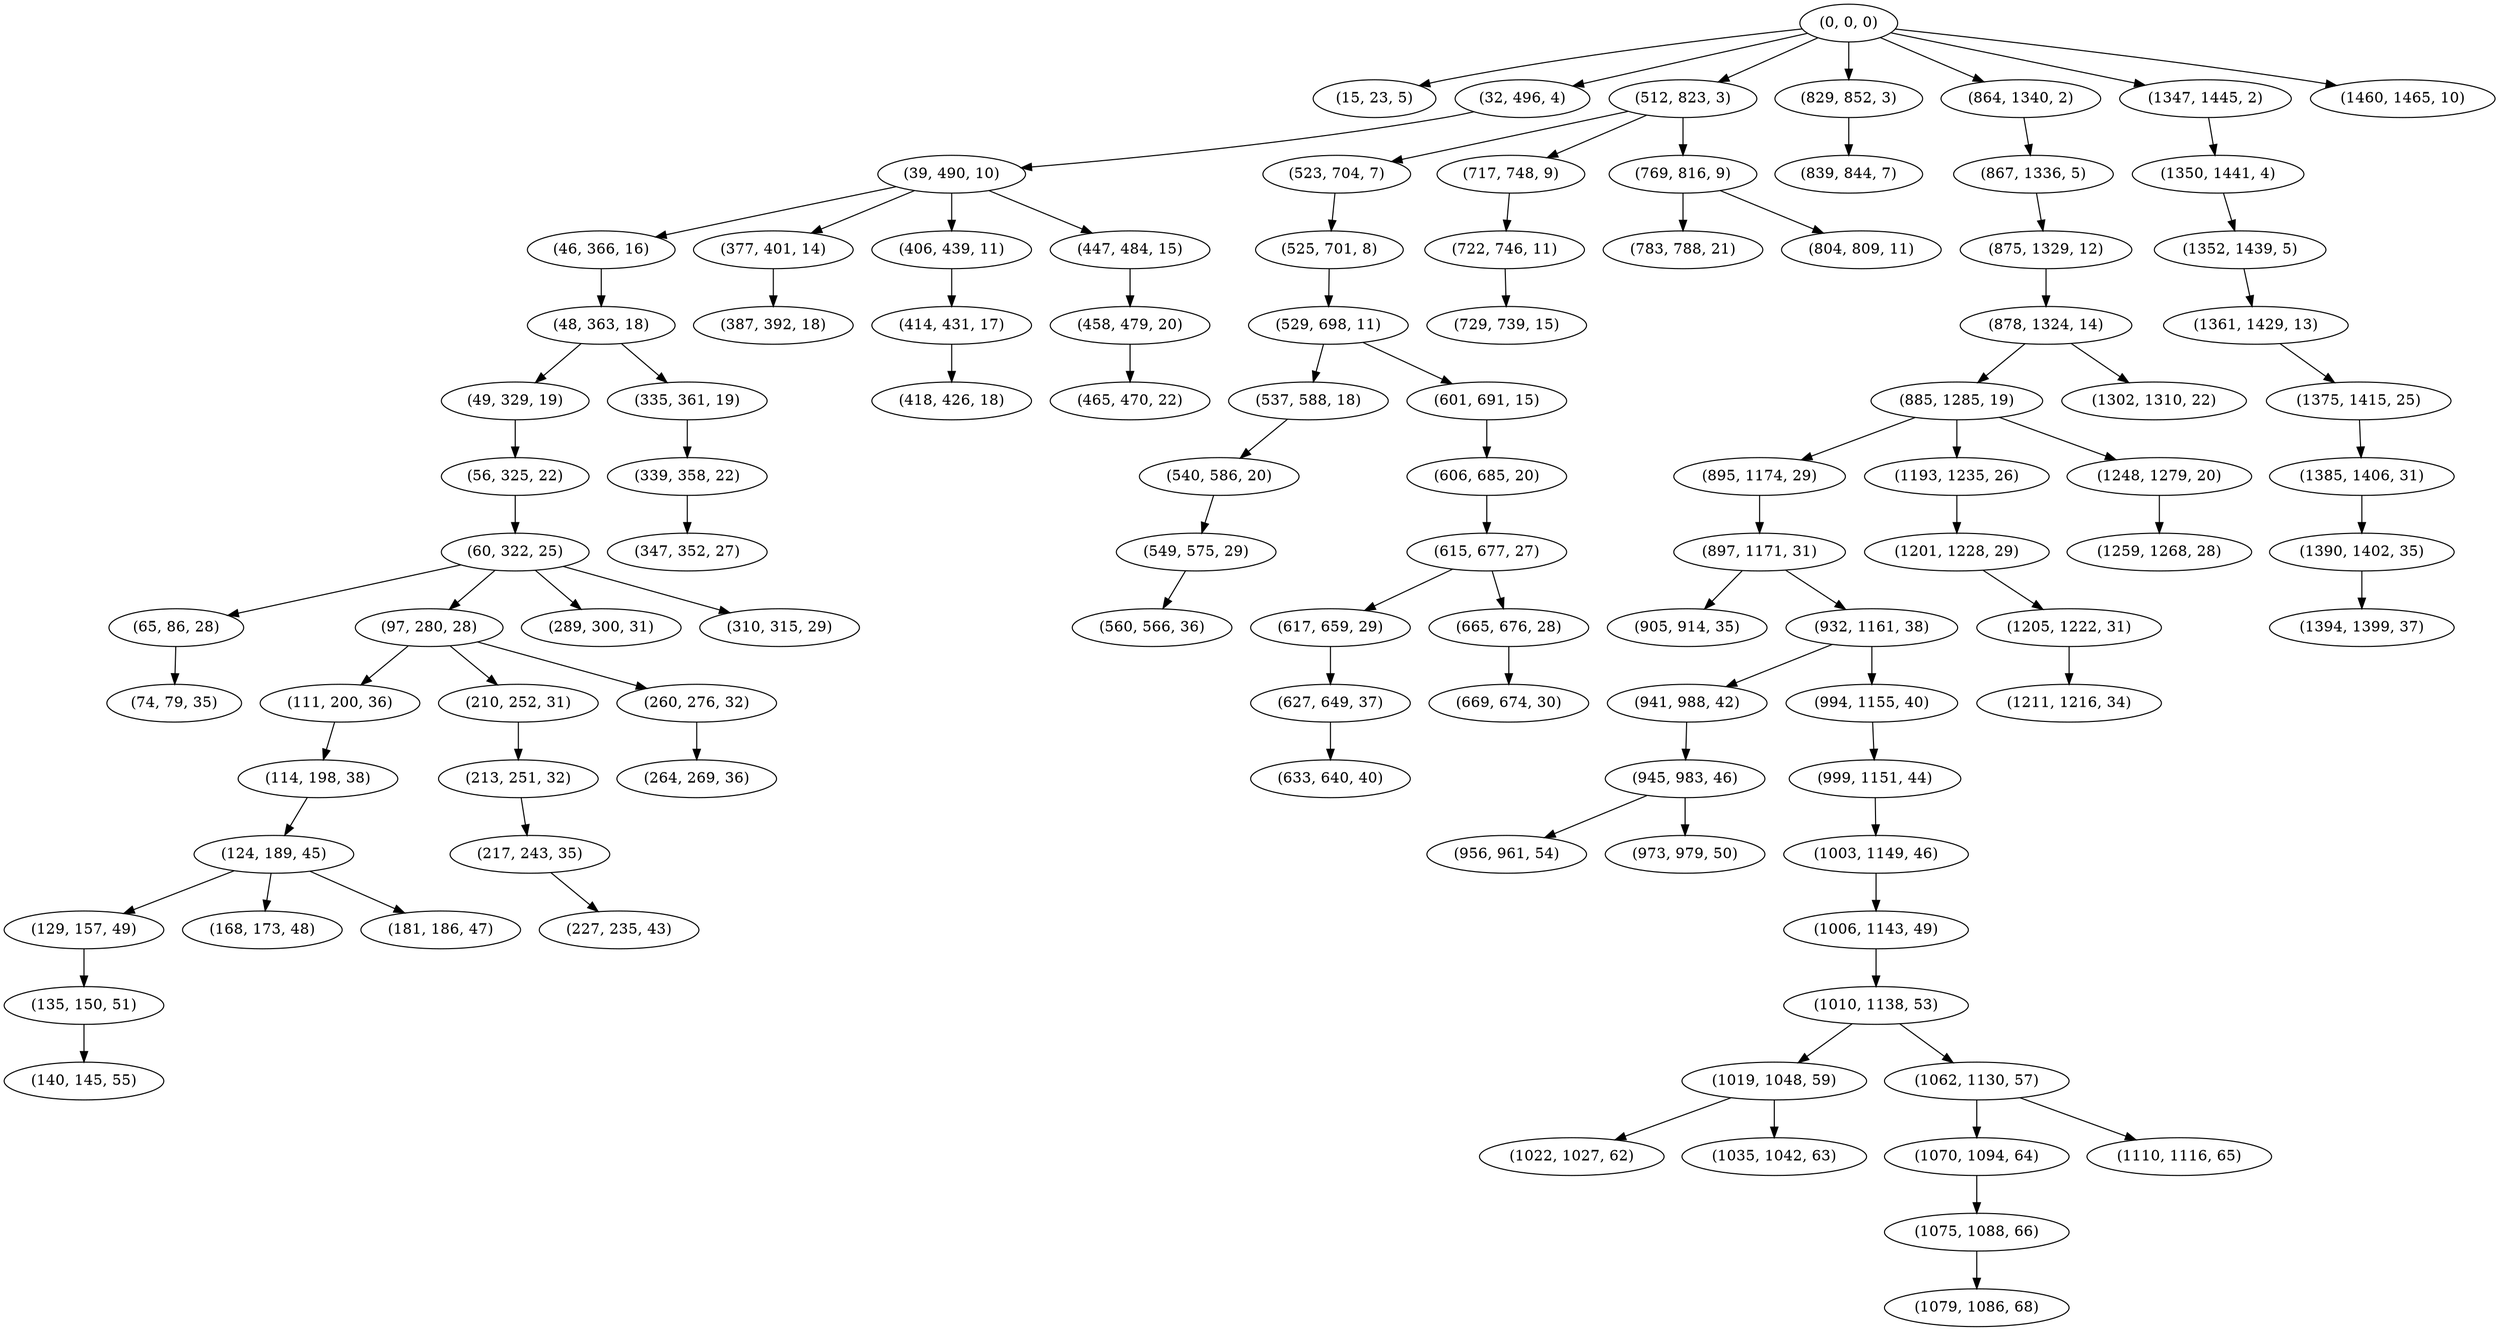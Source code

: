digraph tree {
    "(0, 0, 0)";
    "(15, 23, 5)";
    "(32, 496, 4)";
    "(39, 490, 10)";
    "(46, 366, 16)";
    "(48, 363, 18)";
    "(49, 329, 19)";
    "(56, 325, 22)";
    "(60, 322, 25)";
    "(65, 86, 28)";
    "(74, 79, 35)";
    "(97, 280, 28)";
    "(111, 200, 36)";
    "(114, 198, 38)";
    "(124, 189, 45)";
    "(129, 157, 49)";
    "(135, 150, 51)";
    "(140, 145, 55)";
    "(168, 173, 48)";
    "(181, 186, 47)";
    "(210, 252, 31)";
    "(213, 251, 32)";
    "(217, 243, 35)";
    "(227, 235, 43)";
    "(260, 276, 32)";
    "(264, 269, 36)";
    "(289, 300, 31)";
    "(310, 315, 29)";
    "(335, 361, 19)";
    "(339, 358, 22)";
    "(347, 352, 27)";
    "(377, 401, 14)";
    "(387, 392, 18)";
    "(406, 439, 11)";
    "(414, 431, 17)";
    "(418, 426, 18)";
    "(447, 484, 15)";
    "(458, 479, 20)";
    "(465, 470, 22)";
    "(512, 823, 3)";
    "(523, 704, 7)";
    "(525, 701, 8)";
    "(529, 698, 11)";
    "(537, 588, 18)";
    "(540, 586, 20)";
    "(549, 575, 29)";
    "(560, 566, 36)";
    "(601, 691, 15)";
    "(606, 685, 20)";
    "(615, 677, 27)";
    "(617, 659, 29)";
    "(627, 649, 37)";
    "(633, 640, 40)";
    "(665, 676, 28)";
    "(669, 674, 30)";
    "(717, 748, 9)";
    "(722, 746, 11)";
    "(729, 739, 15)";
    "(769, 816, 9)";
    "(783, 788, 21)";
    "(804, 809, 11)";
    "(829, 852, 3)";
    "(839, 844, 7)";
    "(864, 1340, 2)";
    "(867, 1336, 5)";
    "(875, 1329, 12)";
    "(878, 1324, 14)";
    "(885, 1285, 19)";
    "(895, 1174, 29)";
    "(897, 1171, 31)";
    "(905, 914, 35)";
    "(932, 1161, 38)";
    "(941, 988, 42)";
    "(945, 983, 46)";
    "(956, 961, 54)";
    "(973, 979, 50)";
    "(994, 1155, 40)";
    "(999, 1151, 44)";
    "(1003, 1149, 46)";
    "(1006, 1143, 49)";
    "(1010, 1138, 53)";
    "(1019, 1048, 59)";
    "(1022, 1027, 62)";
    "(1035, 1042, 63)";
    "(1062, 1130, 57)";
    "(1070, 1094, 64)";
    "(1075, 1088, 66)";
    "(1079, 1086, 68)";
    "(1110, 1116, 65)";
    "(1193, 1235, 26)";
    "(1201, 1228, 29)";
    "(1205, 1222, 31)";
    "(1211, 1216, 34)";
    "(1248, 1279, 20)";
    "(1259, 1268, 28)";
    "(1302, 1310, 22)";
    "(1347, 1445, 2)";
    "(1350, 1441, 4)";
    "(1352, 1439, 5)";
    "(1361, 1429, 13)";
    "(1375, 1415, 25)";
    "(1385, 1406, 31)";
    "(1390, 1402, 35)";
    "(1394, 1399, 37)";
    "(1460, 1465, 10)";
    "(0, 0, 0)" -> "(15, 23, 5)";
    "(0, 0, 0)" -> "(32, 496, 4)";
    "(0, 0, 0)" -> "(512, 823, 3)";
    "(0, 0, 0)" -> "(829, 852, 3)";
    "(0, 0, 0)" -> "(864, 1340, 2)";
    "(0, 0, 0)" -> "(1347, 1445, 2)";
    "(0, 0, 0)" -> "(1460, 1465, 10)";
    "(32, 496, 4)" -> "(39, 490, 10)";
    "(39, 490, 10)" -> "(46, 366, 16)";
    "(39, 490, 10)" -> "(377, 401, 14)";
    "(39, 490, 10)" -> "(406, 439, 11)";
    "(39, 490, 10)" -> "(447, 484, 15)";
    "(46, 366, 16)" -> "(48, 363, 18)";
    "(48, 363, 18)" -> "(49, 329, 19)";
    "(48, 363, 18)" -> "(335, 361, 19)";
    "(49, 329, 19)" -> "(56, 325, 22)";
    "(56, 325, 22)" -> "(60, 322, 25)";
    "(60, 322, 25)" -> "(65, 86, 28)";
    "(60, 322, 25)" -> "(97, 280, 28)";
    "(60, 322, 25)" -> "(289, 300, 31)";
    "(60, 322, 25)" -> "(310, 315, 29)";
    "(65, 86, 28)" -> "(74, 79, 35)";
    "(97, 280, 28)" -> "(111, 200, 36)";
    "(97, 280, 28)" -> "(210, 252, 31)";
    "(97, 280, 28)" -> "(260, 276, 32)";
    "(111, 200, 36)" -> "(114, 198, 38)";
    "(114, 198, 38)" -> "(124, 189, 45)";
    "(124, 189, 45)" -> "(129, 157, 49)";
    "(124, 189, 45)" -> "(168, 173, 48)";
    "(124, 189, 45)" -> "(181, 186, 47)";
    "(129, 157, 49)" -> "(135, 150, 51)";
    "(135, 150, 51)" -> "(140, 145, 55)";
    "(210, 252, 31)" -> "(213, 251, 32)";
    "(213, 251, 32)" -> "(217, 243, 35)";
    "(217, 243, 35)" -> "(227, 235, 43)";
    "(260, 276, 32)" -> "(264, 269, 36)";
    "(335, 361, 19)" -> "(339, 358, 22)";
    "(339, 358, 22)" -> "(347, 352, 27)";
    "(377, 401, 14)" -> "(387, 392, 18)";
    "(406, 439, 11)" -> "(414, 431, 17)";
    "(414, 431, 17)" -> "(418, 426, 18)";
    "(447, 484, 15)" -> "(458, 479, 20)";
    "(458, 479, 20)" -> "(465, 470, 22)";
    "(512, 823, 3)" -> "(523, 704, 7)";
    "(512, 823, 3)" -> "(717, 748, 9)";
    "(512, 823, 3)" -> "(769, 816, 9)";
    "(523, 704, 7)" -> "(525, 701, 8)";
    "(525, 701, 8)" -> "(529, 698, 11)";
    "(529, 698, 11)" -> "(537, 588, 18)";
    "(529, 698, 11)" -> "(601, 691, 15)";
    "(537, 588, 18)" -> "(540, 586, 20)";
    "(540, 586, 20)" -> "(549, 575, 29)";
    "(549, 575, 29)" -> "(560, 566, 36)";
    "(601, 691, 15)" -> "(606, 685, 20)";
    "(606, 685, 20)" -> "(615, 677, 27)";
    "(615, 677, 27)" -> "(617, 659, 29)";
    "(615, 677, 27)" -> "(665, 676, 28)";
    "(617, 659, 29)" -> "(627, 649, 37)";
    "(627, 649, 37)" -> "(633, 640, 40)";
    "(665, 676, 28)" -> "(669, 674, 30)";
    "(717, 748, 9)" -> "(722, 746, 11)";
    "(722, 746, 11)" -> "(729, 739, 15)";
    "(769, 816, 9)" -> "(783, 788, 21)";
    "(769, 816, 9)" -> "(804, 809, 11)";
    "(829, 852, 3)" -> "(839, 844, 7)";
    "(864, 1340, 2)" -> "(867, 1336, 5)";
    "(867, 1336, 5)" -> "(875, 1329, 12)";
    "(875, 1329, 12)" -> "(878, 1324, 14)";
    "(878, 1324, 14)" -> "(885, 1285, 19)";
    "(878, 1324, 14)" -> "(1302, 1310, 22)";
    "(885, 1285, 19)" -> "(895, 1174, 29)";
    "(885, 1285, 19)" -> "(1193, 1235, 26)";
    "(885, 1285, 19)" -> "(1248, 1279, 20)";
    "(895, 1174, 29)" -> "(897, 1171, 31)";
    "(897, 1171, 31)" -> "(905, 914, 35)";
    "(897, 1171, 31)" -> "(932, 1161, 38)";
    "(932, 1161, 38)" -> "(941, 988, 42)";
    "(932, 1161, 38)" -> "(994, 1155, 40)";
    "(941, 988, 42)" -> "(945, 983, 46)";
    "(945, 983, 46)" -> "(956, 961, 54)";
    "(945, 983, 46)" -> "(973, 979, 50)";
    "(994, 1155, 40)" -> "(999, 1151, 44)";
    "(999, 1151, 44)" -> "(1003, 1149, 46)";
    "(1003, 1149, 46)" -> "(1006, 1143, 49)";
    "(1006, 1143, 49)" -> "(1010, 1138, 53)";
    "(1010, 1138, 53)" -> "(1019, 1048, 59)";
    "(1010, 1138, 53)" -> "(1062, 1130, 57)";
    "(1019, 1048, 59)" -> "(1022, 1027, 62)";
    "(1019, 1048, 59)" -> "(1035, 1042, 63)";
    "(1062, 1130, 57)" -> "(1070, 1094, 64)";
    "(1062, 1130, 57)" -> "(1110, 1116, 65)";
    "(1070, 1094, 64)" -> "(1075, 1088, 66)";
    "(1075, 1088, 66)" -> "(1079, 1086, 68)";
    "(1193, 1235, 26)" -> "(1201, 1228, 29)";
    "(1201, 1228, 29)" -> "(1205, 1222, 31)";
    "(1205, 1222, 31)" -> "(1211, 1216, 34)";
    "(1248, 1279, 20)" -> "(1259, 1268, 28)";
    "(1347, 1445, 2)" -> "(1350, 1441, 4)";
    "(1350, 1441, 4)" -> "(1352, 1439, 5)";
    "(1352, 1439, 5)" -> "(1361, 1429, 13)";
    "(1361, 1429, 13)" -> "(1375, 1415, 25)";
    "(1375, 1415, 25)" -> "(1385, 1406, 31)";
    "(1385, 1406, 31)" -> "(1390, 1402, 35)";
    "(1390, 1402, 35)" -> "(1394, 1399, 37)";
}
